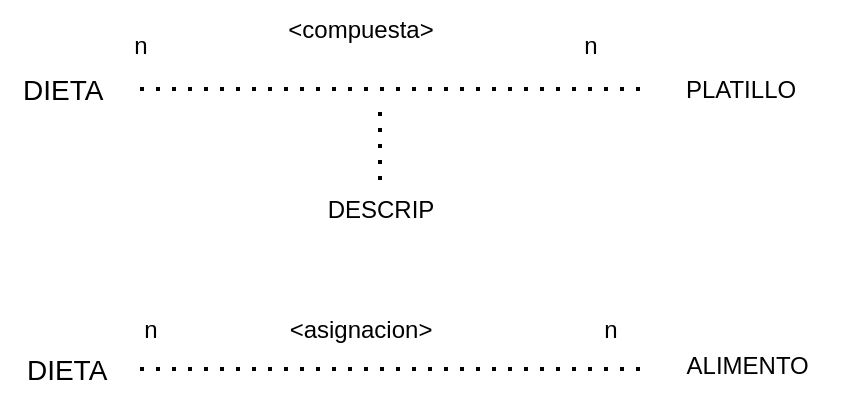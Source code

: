 <mxfile version="24.7.14">
  <diagram name="Page-1" id="Fh5sRI9f0tDGM5c-7Sfy">
    <mxGraphModel dx="1120" dy="426" grid="1" gridSize="10" guides="1" tooltips="1" connect="1" arrows="1" fold="1" page="1" pageScale="1" pageWidth="850" pageHeight="1100" math="0" shadow="0">
      <root>
        <mxCell id="0" />
        <mxCell id="1" parent="0" />
        <mxCell id="V714E98SNfEJjpV41SMe-1" value="&lt;font style=&quot;vertical-align: inherit; font-size: 14px;&quot;&gt;&lt;font style=&quot;vertical-align: inherit; font-size: 14px;&quot;&gt;&lt;font style=&quot;vertical-align: inherit;&quot;&gt;&lt;font style=&quot;vertical-align: inherit;&quot;&gt;DIETA&amp;nbsp;&amp;nbsp;&lt;/font&gt;&lt;/font&gt;&lt;/font&gt;&lt;/font&gt;" style="text;html=1;align=center;verticalAlign=middle;resizable=0;points=[];autosize=1;strokeColor=none;fillColor=none;fontSize=14;" vertex="1" parent="1">
          <mxGeometry x="80" y="90" width="70" height="30" as="geometry" />
        </mxCell>
        <mxCell id="V714E98SNfEJjpV41SMe-2" value="" style="endArrow=none;dashed=1;html=1;dashPattern=1 3;strokeWidth=2;rounded=0;" edge="1" parent="1">
          <mxGeometry width="50" height="50" relative="1" as="geometry">
            <mxPoint x="150" y="104.5" as="sourcePoint" />
            <mxPoint x="400" y="104.5" as="targetPoint" />
          </mxGeometry>
        </mxCell>
        <mxCell id="V714E98SNfEJjpV41SMe-3" value="&lt;font style=&quot;vertical-align: inherit;&quot;&gt;&lt;font style=&quot;vertical-align: inherit;&quot;&gt;PLATILLO&lt;/font&gt;&lt;/font&gt;" style="text;html=1;align=center;verticalAlign=middle;resizable=0;points=[];autosize=1;strokeColor=none;fillColor=none;" vertex="1" parent="1">
          <mxGeometry x="410" y="90" width="80" height="30" as="geometry" />
        </mxCell>
        <mxCell id="V714E98SNfEJjpV41SMe-4" value="&lt;font style=&quot;vertical-align: inherit;&quot;&gt;&lt;font style=&quot;vertical-align: inherit;&quot;&gt;n&lt;/font&gt;&lt;/font&gt;" style="text;html=1;align=center;verticalAlign=middle;resizable=0;points=[];autosize=1;strokeColor=none;fillColor=none;" vertex="1" parent="1">
          <mxGeometry x="135" y="68" width="30" height="30" as="geometry" />
        </mxCell>
        <mxCell id="V714E98SNfEJjpV41SMe-5" value="&lt;font style=&quot;vertical-align: inherit;&quot;&gt;&lt;font style=&quot;vertical-align: inherit;&quot;&gt;n&lt;/font&gt;&lt;/font&gt;" style="text;html=1;align=center;verticalAlign=middle;resizable=0;points=[];autosize=1;strokeColor=none;fillColor=none;" vertex="1" parent="1">
          <mxGeometry x="360" y="68" width="30" height="30" as="geometry" />
        </mxCell>
        <mxCell id="V714E98SNfEJjpV41SMe-6" value="&lt;font style=&quot;vertical-align: inherit;&quot;&gt;&lt;font style=&quot;vertical-align: inherit;&quot;&gt;&amp;lt;compuesta&amp;gt;&lt;/font&gt;&lt;/font&gt;" style="text;html=1;align=center;verticalAlign=middle;resizable=0;points=[];autosize=1;strokeColor=none;fillColor=none;" vertex="1" parent="1">
          <mxGeometry x="210" y="60" width="100" height="30" as="geometry" />
        </mxCell>
        <mxCell id="V714E98SNfEJjpV41SMe-7" value="" style="endArrow=none;dashed=1;html=1;dashPattern=1 3;strokeWidth=2;rounded=0;" edge="1" parent="1">
          <mxGeometry width="50" height="50" relative="1" as="geometry">
            <mxPoint x="270" y="150" as="sourcePoint" />
            <mxPoint x="270" y="110" as="targetPoint" />
          </mxGeometry>
        </mxCell>
        <mxCell id="V714E98SNfEJjpV41SMe-8" value="&lt;font style=&quot;vertical-align: inherit;&quot;&gt;&lt;font style=&quot;vertical-align: inherit;&quot;&gt;DESCRIP&lt;/font&gt;&lt;/font&gt;" style="text;html=1;align=center;verticalAlign=middle;resizable=0;points=[];autosize=1;strokeColor=none;fillColor=none;" vertex="1" parent="1">
          <mxGeometry x="230" y="150" width="80" height="30" as="geometry" />
        </mxCell>
        <mxCell id="V714E98SNfEJjpV41SMe-9" value="&lt;font style=&quot;vertical-align: inherit; font-size: 14px;&quot;&gt;&lt;font style=&quot;vertical-align: inherit; font-size: 14px;&quot;&gt;DIETA&amp;nbsp;&lt;/font&gt;&lt;/font&gt;" style="text;html=1;align=center;verticalAlign=middle;resizable=0;points=[];autosize=1;strokeColor=none;fillColor=none;fontSize=14;" vertex="1" parent="1">
          <mxGeometry x="80" y="230" width="70" height="30" as="geometry" />
        </mxCell>
        <mxCell id="V714E98SNfEJjpV41SMe-10" value="" style="endArrow=none;dashed=1;html=1;dashPattern=1 3;strokeWidth=2;rounded=0;" edge="1" parent="1">
          <mxGeometry width="50" height="50" relative="1" as="geometry">
            <mxPoint x="150" y="244.5" as="sourcePoint" />
            <mxPoint x="400" y="244.5" as="targetPoint" />
          </mxGeometry>
        </mxCell>
        <mxCell id="V714E98SNfEJjpV41SMe-11" value="ALIMENTO&amp;nbsp;" style="text;html=1;align=center;verticalAlign=middle;resizable=0;points=[];autosize=1;strokeColor=none;fillColor=none;" vertex="1" parent="1">
          <mxGeometry x="410" y="228" width="90" height="30" as="geometry" />
        </mxCell>
        <mxCell id="V714E98SNfEJjpV41SMe-12" value="n" style="text;html=1;align=center;verticalAlign=middle;resizable=0;points=[];autosize=1;strokeColor=none;fillColor=none;" vertex="1" parent="1">
          <mxGeometry x="140" y="210" width="30" height="30" as="geometry" />
        </mxCell>
        <mxCell id="V714E98SNfEJjpV41SMe-13" value="n" style="text;html=1;align=center;verticalAlign=middle;resizable=0;points=[];autosize=1;strokeColor=none;fillColor=none;" vertex="1" parent="1">
          <mxGeometry x="370" y="210" width="30" height="30" as="geometry" />
        </mxCell>
        <mxCell id="V714E98SNfEJjpV41SMe-14" value="&amp;lt;asignacion&amp;gt;" style="text;html=1;align=center;verticalAlign=middle;resizable=0;points=[];autosize=1;strokeColor=none;fillColor=none;" vertex="1" parent="1">
          <mxGeometry x="215" y="210" width="90" height="30" as="geometry" />
        </mxCell>
      </root>
    </mxGraphModel>
  </diagram>
</mxfile>
